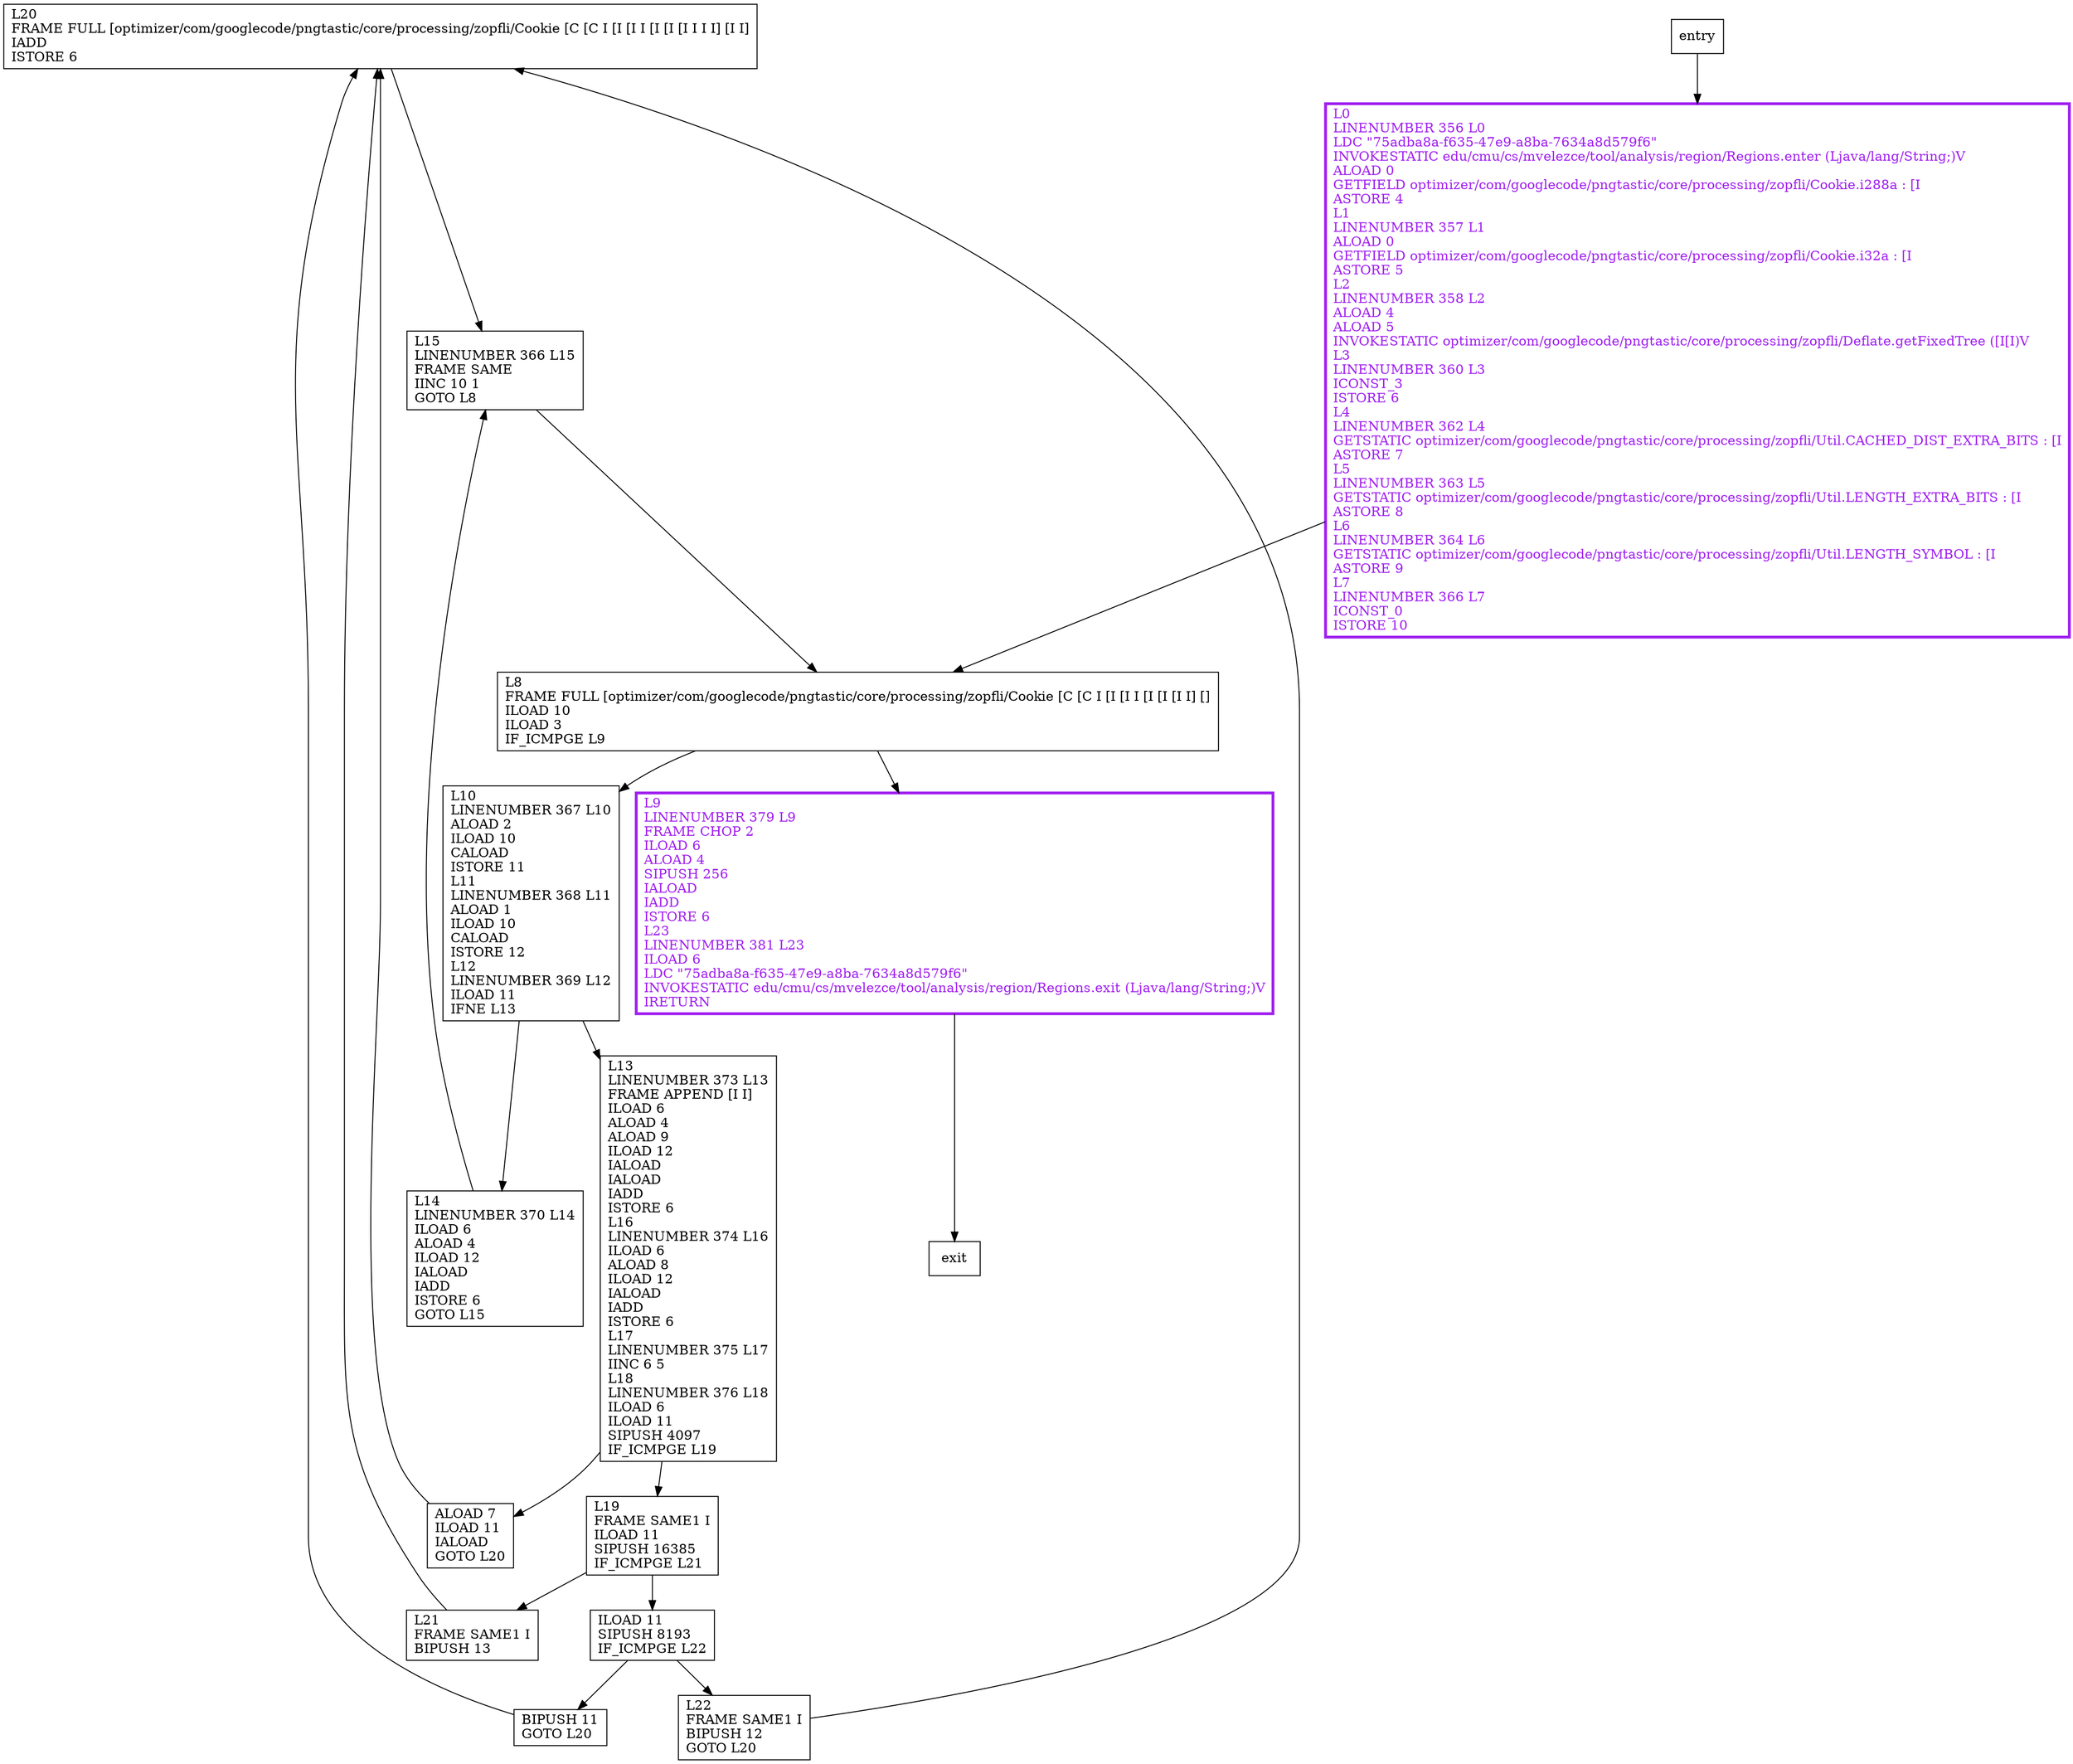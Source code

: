 digraph calculateFixedBlockSize {
node [shape=record];
1847008471 [label="L20\lFRAME FULL [optimizer/com/googlecode/pngtastic/core/processing/zopfli/Cookie [C [C I [I [I I [I [I [I I I I] [I I]\lIADD\lISTORE 6\l"];
1089418272 [label="L19\lFRAME SAME1 I\lILOAD 11\lSIPUSH 16385\lIF_ICMPGE L21\l"];
1233990028 [label="ALOAD 7\lILOAD 11\lIALOAD\lGOTO L20\l"];
452805835 [label="L0\lLINENUMBER 356 L0\lLDC \"75adba8a-f635-47e9-a8ba-7634a8d579f6\"\lINVOKESTATIC edu/cmu/cs/mvelezce/tool/analysis/region/Regions.enter (Ljava/lang/String;)V\lALOAD 0\lGETFIELD optimizer/com/googlecode/pngtastic/core/processing/zopfli/Cookie.i288a : [I\lASTORE 4\lL1\lLINENUMBER 357 L1\lALOAD 0\lGETFIELD optimizer/com/googlecode/pngtastic/core/processing/zopfli/Cookie.i32a : [I\lASTORE 5\lL2\lLINENUMBER 358 L2\lALOAD 4\lALOAD 5\lINVOKESTATIC optimizer/com/googlecode/pngtastic/core/processing/zopfli/Deflate.getFixedTree ([I[I)V\lL3\lLINENUMBER 360 L3\lICONST_3\lISTORE 6\lL4\lLINENUMBER 362 L4\lGETSTATIC optimizer/com/googlecode/pngtastic/core/processing/zopfli/Util.CACHED_DIST_EXTRA_BITS : [I\lASTORE 7\lL5\lLINENUMBER 363 L5\lGETSTATIC optimizer/com/googlecode/pngtastic/core/processing/zopfli/Util.LENGTH_EXTRA_BITS : [I\lASTORE 8\lL6\lLINENUMBER 364 L6\lGETSTATIC optimizer/com/googlecode/pngtastic/core/processing/zopfli/Util.LENGTH_SYMBOL : [I\lASTORE 9\lL7\lLINENUMBER 366 L7\lICONST_0\lISTORE 10\l"];
306115458 [label="L8\lFRAME FULL [optimizer/com/googlecode/pngtastic/core/processing/zopfli/Cookie [C [C I [I [I I [I [I [I I] []\lILOAD 10\lILOAD 3\lIF_ICMPGE L9\l"];
858952163 [label="L14\lLINENUMBER 370 L14\lILOAD 6\lALOAD 4\lILOAD 12\lIALOAD\lIADD\lISTORE 6\lGOTO L15\l"];
1769190683 [label="L9\lLINENUMBER 379 L9\lFRAME CHOP 2\lILOAD 6\lALOAD 4\lSIPUSH 256\lIALOAD\lIADD\lISTORE 6\lL23\lLINENUMBER 381 L23\lILOAD 6\lLDC \"75adba8a-f635-47e9-a8ba-7634a8d579f6\"\lINVOKESTATIC edu/cmu/cs/mvelezce/tool/analysis/region/Regions.exit (Ljava/lang/String;)V\lIRETURN\l"];
1076607567 [label="L21\lFRAME SAME1 I\lBIPUSH 13\l"];
257608164 [label="BIPUSH 11\lGOTO L20\l"];
447981768 [label="L10\lLINENUMBER 367 L10\lALOAD 2\lILOAD 10\lCALOAD\lISTORE 11\lL11\lLINENUMBER 368 L11\lALOAD 1\lILOAD 10\lCALOAD\lISTORE 12\lL12\lLINENUMBER 369 L12\lILOAD 11\lIFNE L13\l"];
1125736023 [label="L13\lLINENUMBER 373 L13\lFRAME APPEND [I I]\lILOAD 6\lALOAD 4\lALOAD 9\lILOAD 12\lIALOAD\lIALOAD\lIADD\lISTORE 6\lL16\lLINENUMBER 374 L16\lILOAD 6\lALOAD 8\lILOAD 12\lIALOAD\lIADD\lISTORE 6\lL17\lLINENUMBER 375 L17\lIINC 6 5\lL18\lLINENUMBER 376 L18\lILOAD 6\lILOAD 11\lSIPUSH 4097\lIF_ICMPGE L19\l"];
2036127838 [label="ILOAD 11\lSIPUSH 8193\lIF_ICMPGE L22\l"];
1201484275 [label="L15\lLINENUMBER 366 L15\lFRAME SAME\lIINC 10 1\lGOTO L8\l"];
1509791656 [label="L22\lFRAME SAME1 I\lBIPUSH 12\lGOTO L20\l"];
entry;
exit;
1847008471 -> 1201484275;
1089418272 -> 2036127838;
1089418272 -> 1076607567;
1233990028 -> 1847008471;
452805835 -> 306115458;
306115458 -> 447981768;
306115458 -> 1769190683;
858952163 -> 1201484275;
1769190683 -> exit;
1076607567 -> 1847008471;
entry -> 452805835;
257608164 -> 1847008471;
447981768 -> 1125736023;
447981768 -> 858952163;
1125736023 -> 1089418272;
1125736023 -> 1233990028;
2036127838 -> 257608164;
2036127838 -> 1509791656;
1201484275 -> 306115458;
1509791656 -> 1847008471;
452805835[fontcolor="purple", penwidth=3, color="purple"];
1769190683[fontcolor="purple", penwidth=3, color="purple"];
}
